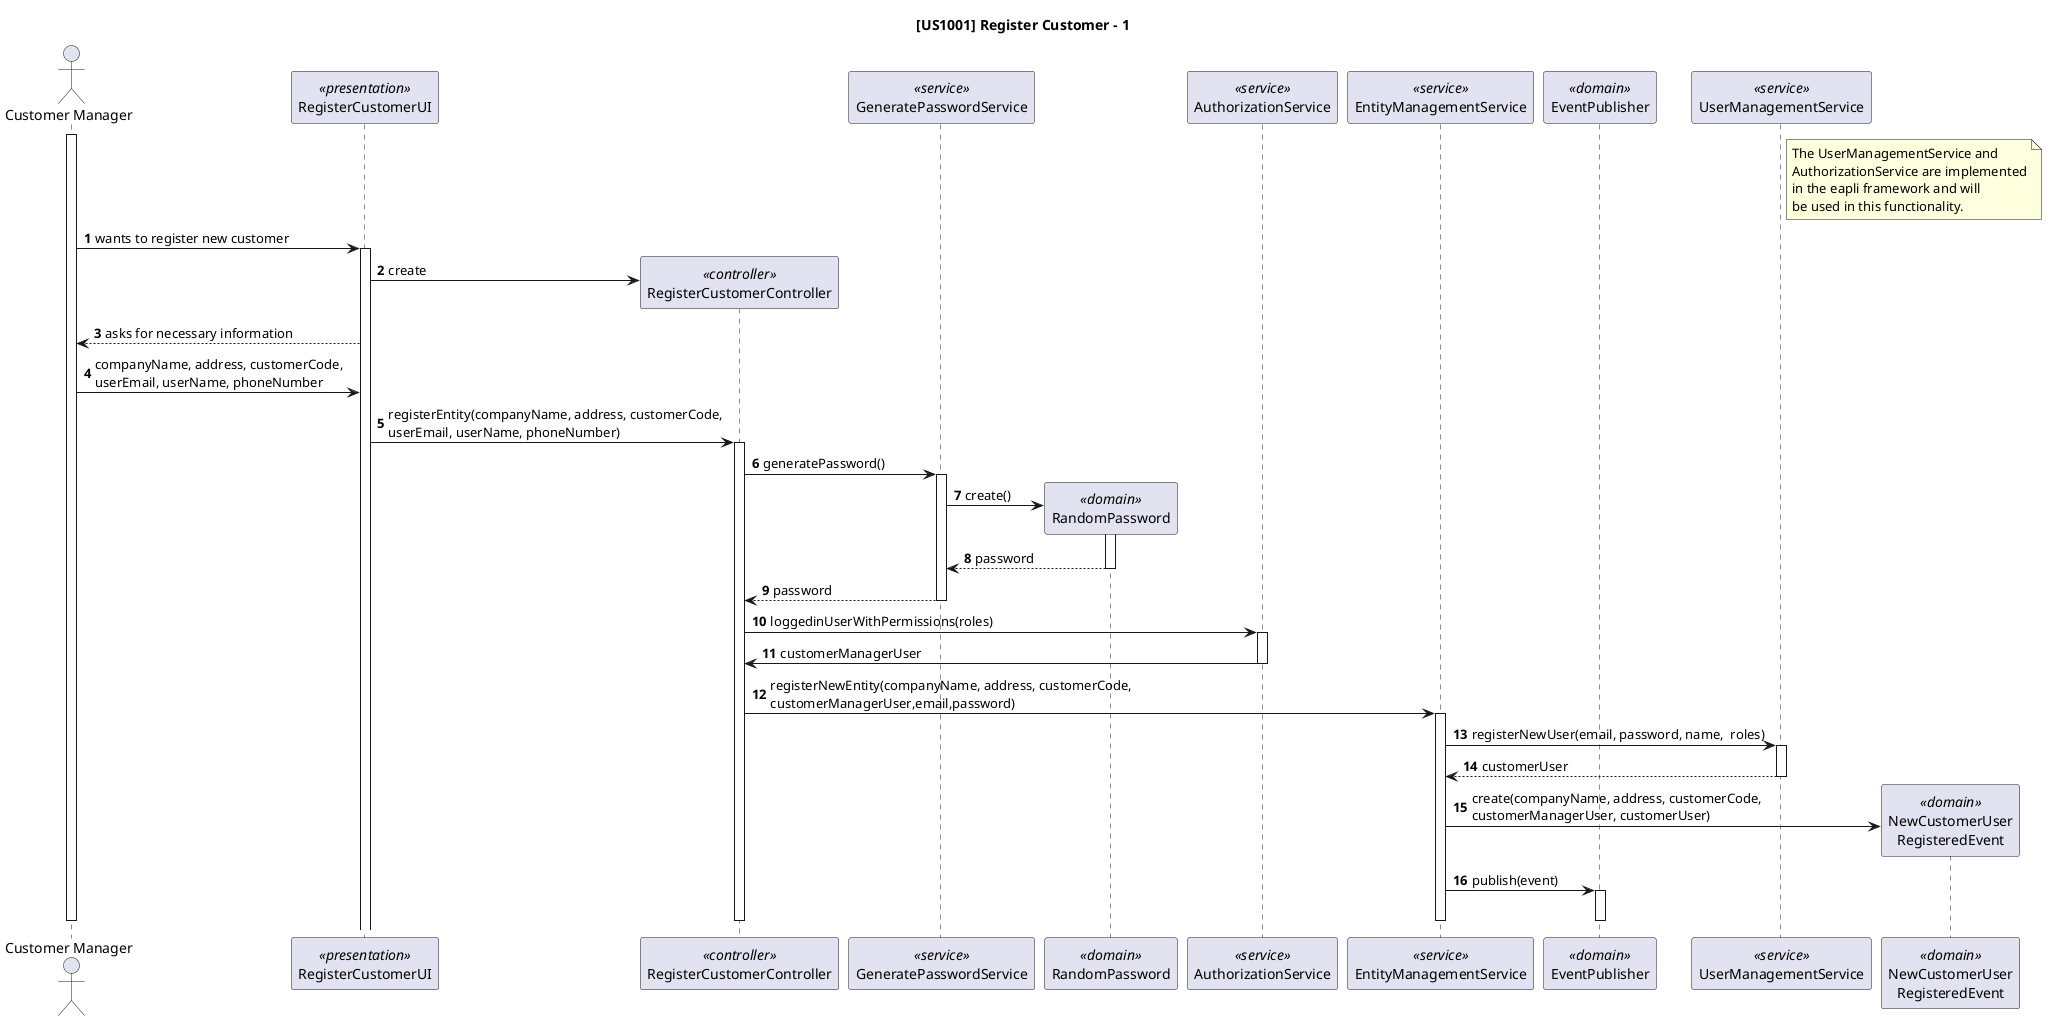 @startuml
autonumber

title [US1001] Register Customer - 1

actor "Customer Manager" as USER

participant "RegisterCustomerUI" as UI <<presentation>>
participant "RegisterCustomerController" as CTRL <<controller>>
participant "GeneratePasswordService" as GPS <<service>>
participant "RandomPassword" as PG <<domain>>
participant "AuthorizationService" as AUTHZ <<service>>
participant "EntityManagementService" as EMS <<service>>
participant "EventPublisher" as EP <<domain>>
participant "UserManagementService" as UMS <<service>>
participant "NewCustomerUser\nRegisteredEvent" as EVENT <<domain>>




note right UMS
The UserManagementService and
AuthorizationService are implemented
in the eapli framework and will
be used in this functionality.
end note

activate USER

USER -> UI: wants to register new customer
activate UI

UI -> CTRL**: create



UI --> USER: asks for necessary information


USER -> UI: companyName, address, customerCode,\nuserEmail, userName, phoneNumber
UI -> CTRL: registerEntity(companyName, address, customerCode,\nuserEmail, userName, phoneNumber)
activate CTRL

CTRL -> GPS: generatePassword()
activate GPS

GPS -> PG**: create()
activate PG

PG --> GPS: password
deactivate PG

GPS --> CTRL: password
deactivate GPS

CTRL -> AUTHZ:  loggedinUserWithPermissions(roles)
activate AUTHZ

AUTHZ -> CTRL:  customerManagerUser
deactivate AUTHZ

CTRL -> EMS: registerNewEntity(companyName, address, customerCode,\ncustomerManagerUser,email,password)
activate EMS


EMS -> UMS: registerNewUser(email, password, name,  roles)
            activate UMS

UMS --> EMS: customerUser
deactivate UMS



EMS -> EVENT**: create(companyName, address, customerCode,\ncustomerManagerUser, customerUser)

EMS -> EP : publish(event)
activate EP

deactivate EP

deactivate EMS


deactivate CTRL


deactivate USER

@enduml
